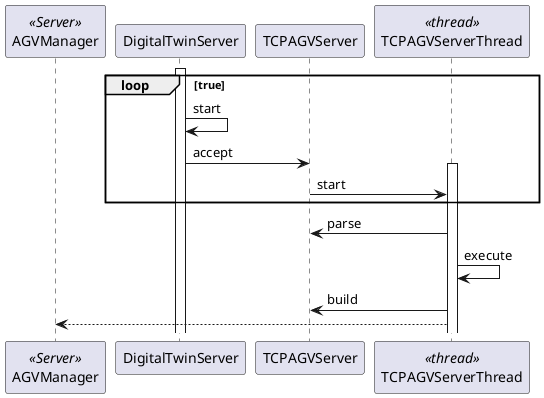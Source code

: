 @startuml
participant AGVManager <<Server>>


loop true
Activate DigitalTwinServer
DigitalTwinServer -> DigitalTwinServer: start
DigitalTwinServer -> TCPAGVServer: accept



participant TCPAGVServerThread  <<thread>>
activate TCPAGVServerThread
TCPAGVServer -> TCPAGVServerThread : start
end

TCPAGVServerThread -> TCPAGVServer:parse
TCPAGVServerThread  -> TCPAGVServerThread : execute
TCPAGVServerThread  -> TCPAGVServer:build

TCPAGVServerThread  --> AGVManager
@enduml